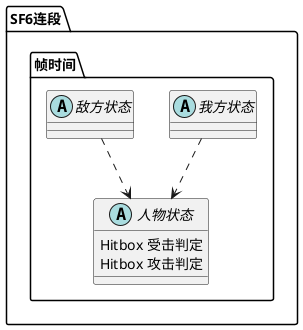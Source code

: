 @startuml
'https://plantuml.com/class-diagram

package SF6连段{

package 帧时间{

我方状态 ..> 人物状态
敌方状态 ..> 人物状态

abstract class 我方状态
abstract class 敌方状态

abstract class 人物状态{


Hitbox 受击判定
Hitbox 攻击判定



}

}

}



@enduml